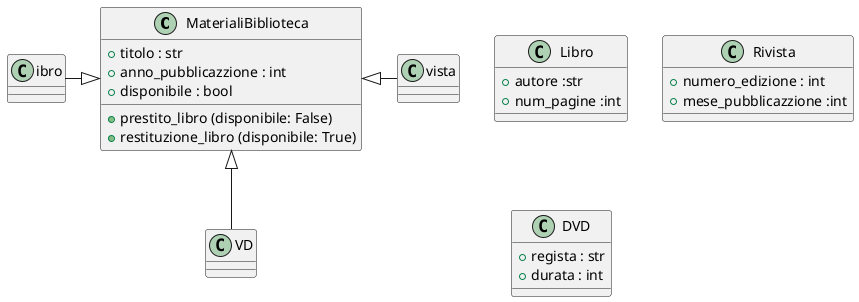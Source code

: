 @startuml es 7

class MaterialiBiblioteca{
    + titolo : str
    + anno_pubblicazzione : int
    + disponibile : bool
    + prestito_libro (disponibile: False)
    + restituzione_libro (disponibile: True)
}

class Libro{
    + autore :str
    + num_pagine :int 
}

class Rivista{
    + numero_edizione : int
    + mese_pubblicazzione :int
}

class DVD{
    + regista : str
    + durata : int
}
MaterialiBiblioteca<|--Libro
MaterialiBiblioteca<|--Rivista
MaterialiBiblioteca<|--DVD
@enduml